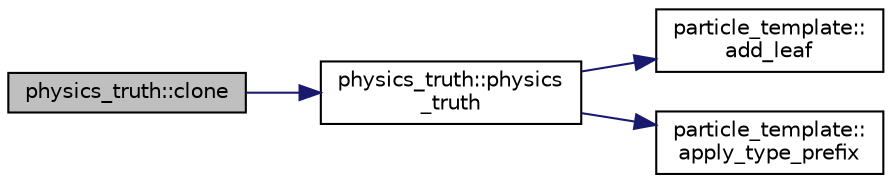 digraph "physics_truth::clone"
{
 // INTERACTIVE_SVG=YES
 // LATEX_PDF_SIZE
  edge [fontname="Helvetica",fontsize="10",labelfontname="Helvetica",labelfontsize="10"];
  node [fontname="Helvetica",fontsize="10",shape=record];
  rankdir="LR";
  Node1 [label="physics_truth::clone",height=0.2,width=0.4,color="black", fillcolor="grey75", style="filled", fontcolor="black",tooltip=" "];
  Node1 -> Node2 [color="midnightblue",fontsize="10",style="solid",fontname="Helvetica"];
  Node2 [label="physics_truth::physics\l_truth",height=0.2,width=0.4,color="black", fillcolor="white", style="filled",URL="$classphysics__truth.html#a644957f8003f51633717ab88013152ca",tooltip=" "];
  Node2 -> Node3 [color="midnightblue",fontsize="10",style="solid",fontname="Helvetica"];
  Node3 [label="particle_template::\ladd_leaf",height=0.2,width=0.4,color="black", fillcolor="white", style="filled",URL="$classparticle__template.html#a7fda73e06360bffd1bce45e7ba7370a5",tooltip=" "];
  Node2 -> Node4 [color="midnightblue",fontsize="10",style="solid",fontname="Helvetica"];
  Node4 [label="particle_template::\lapply_type_prefix",height=0.2,width=0.4,color="black", fillcolor="white", style="filled",URL="$classparticle__template.html#a83757e8eb32e382a8c0444ede5dda548",tooltip=" "];
}
